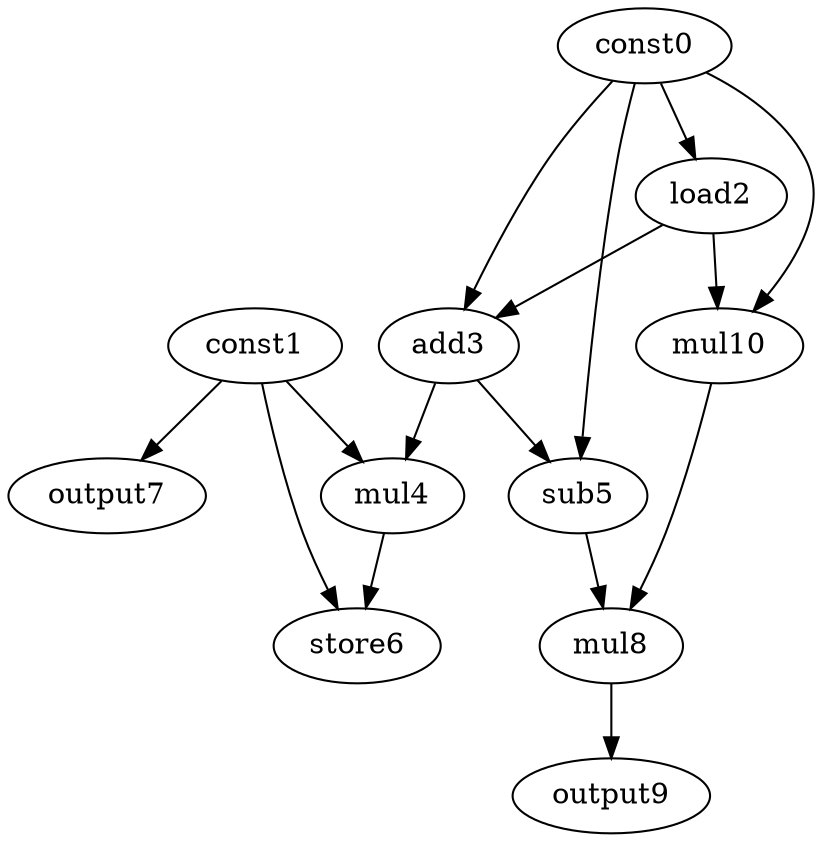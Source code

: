 digraph G { 
const0[opcode=const]; 
const1[opcode=const]; 
load2[opcode=load]; 
add3[opcode=add]; 
mul4[opcode=mul]; 
sub5[opcode=sub]; 
store6[opcode=store]; 
output7[opcode=output]; 
mul8[opcode=mul]; 
output9[opcode=output]; 
mul10[opcode=mul]; 
const0->load2[operand=0];
const1->output7[operand=0];
const0->add3[operand=0];
load2->add3[operand=1];
const0->mul10[operand=0];
load2->mul10[operand=1];
const1->mul4[operand=0];
add3->mul4[operand=1];
const0->sub5[operand=0];
add3->sub5[operand=1];
const1->store6[operand=0];
mul4->store6[operand=1];
mul10->mul8[operand=0];
sub5->mul8[operand=1];
mul8->output9[operand=0];
}

